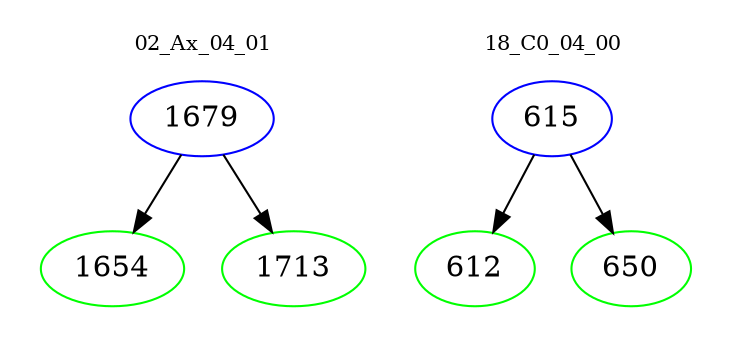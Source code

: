 digraph{
subgraph cluster_0 {
color = white
label = "02_Ax_04_01";
fontsize=10;
T0_1679 [label="1679", color="blue"]
T0_1679 -> T0_1654 [color="black"]
T0_1654 [label="1654", color="green"]
T0_1679 -> T0_1713 [color="black"]
T0_1713 [label="1713", color="green"]
}
subgraph cluster_1 {
color = white
label = "18_C0_04_00";
fontsize=10;
T1_615 [label="615", color="blue"]
T1_615 -> T1_612 [color="black"]
T1_612 [label="612", color="green"]
T1_615 -> T1_650 [color="black"]
T1_650 [label="650", color="green"]
}
}
